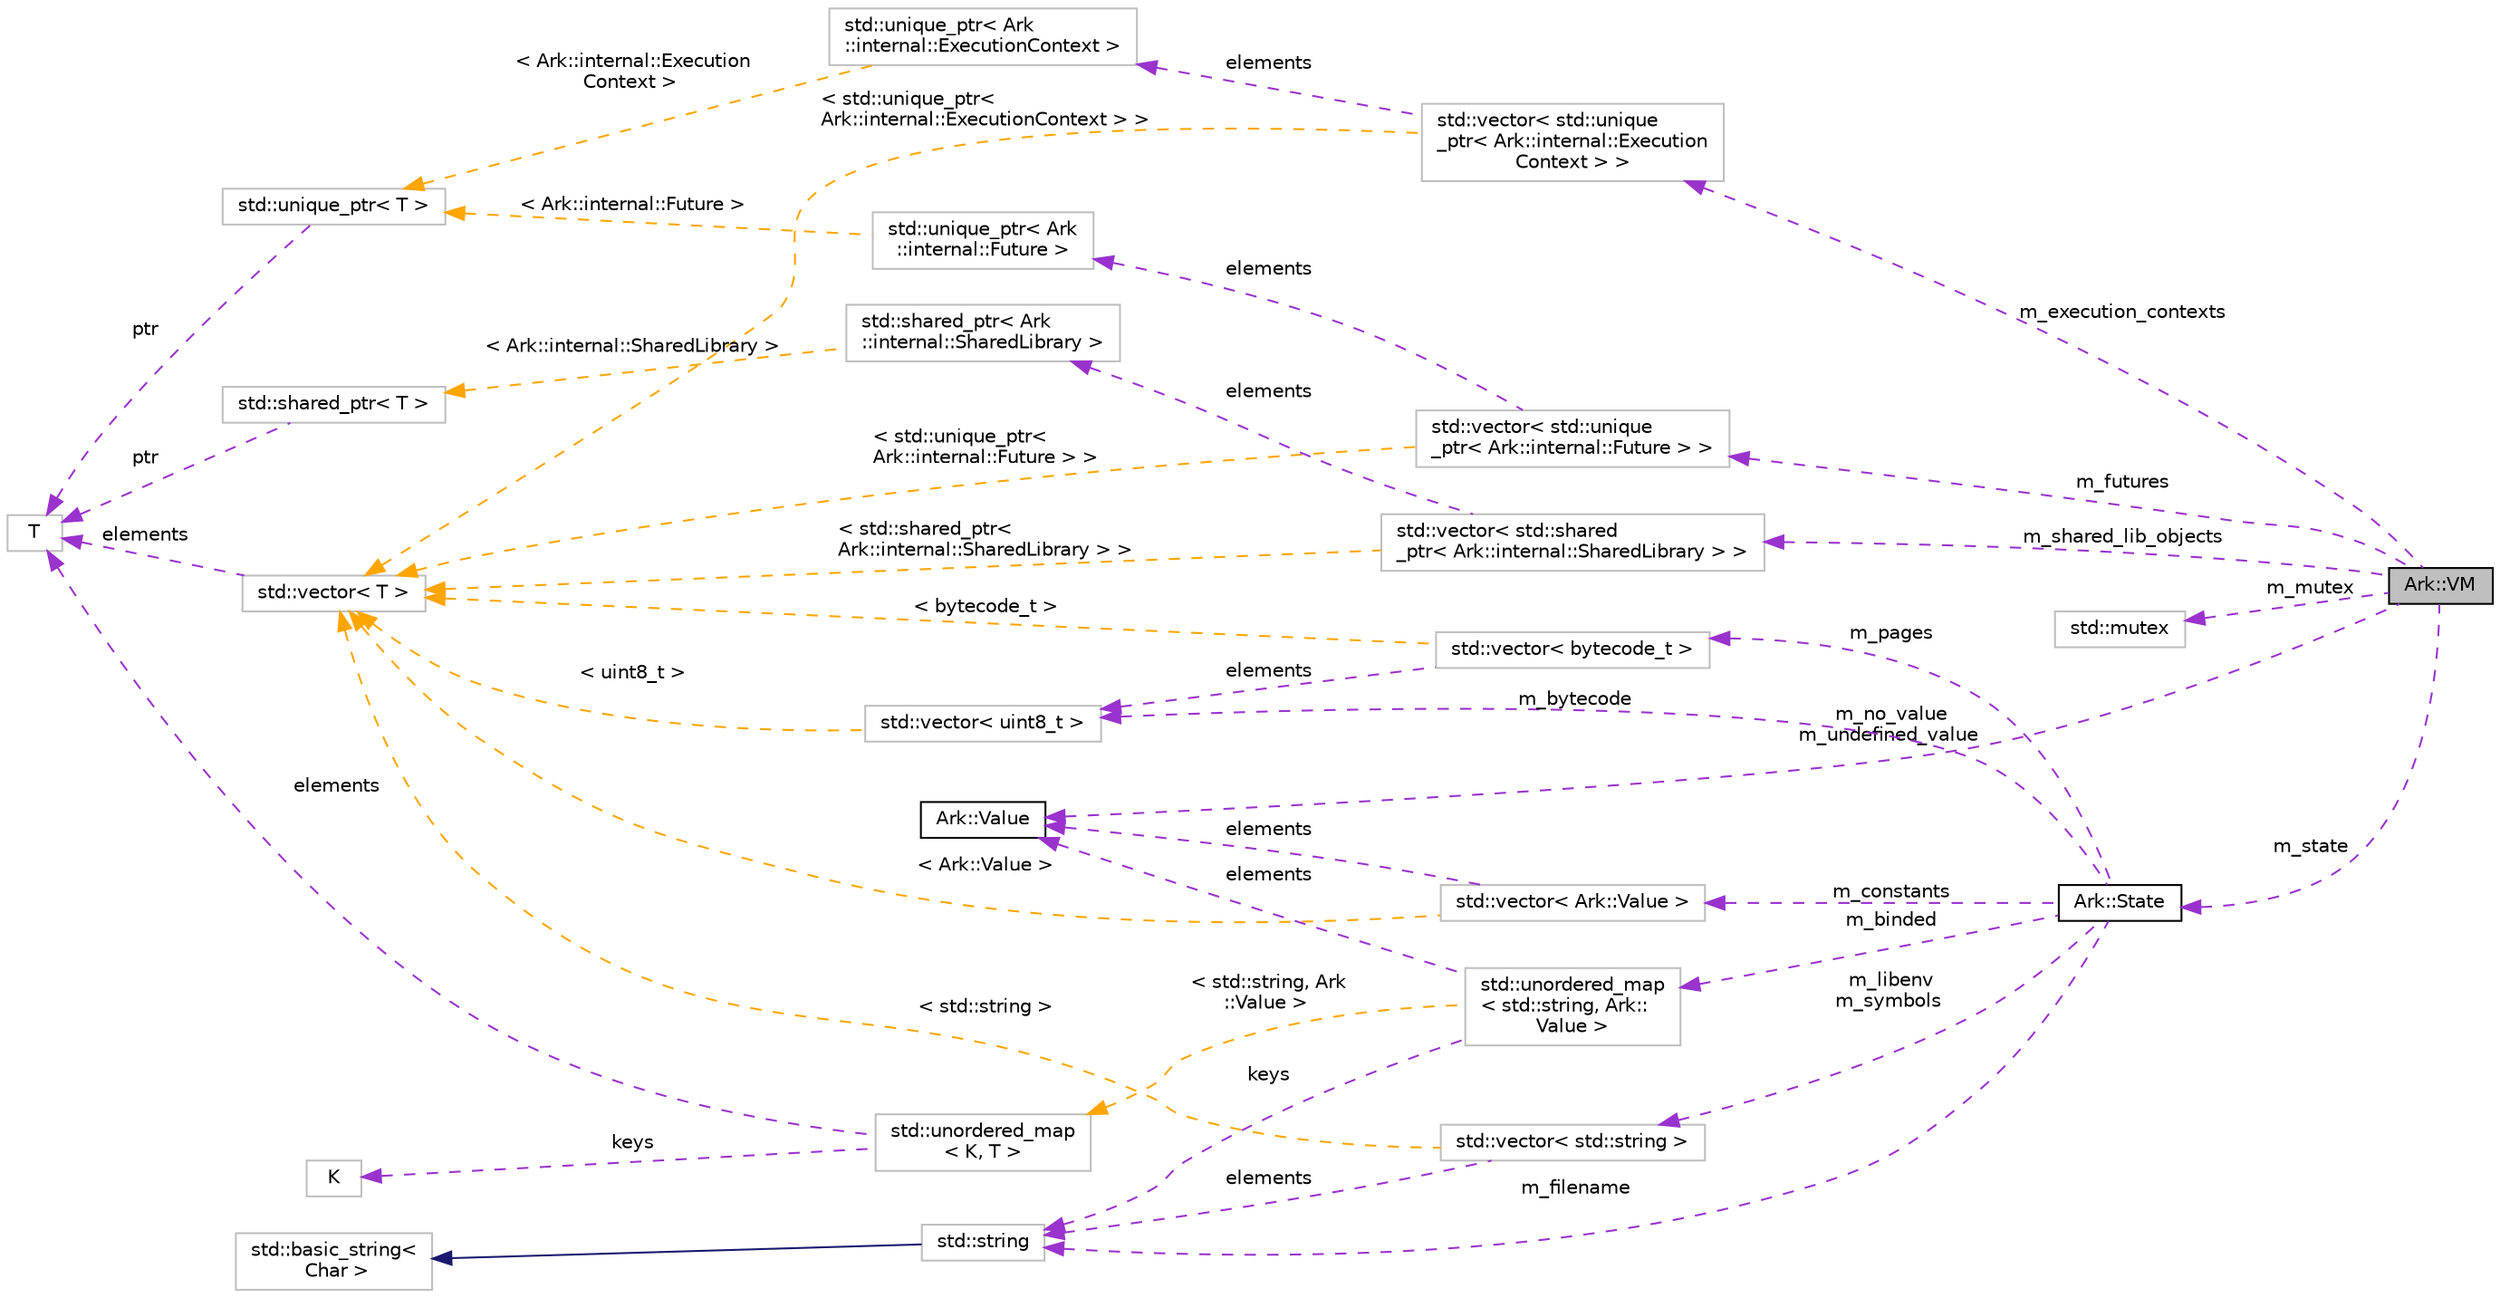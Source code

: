 digraph "Ark::VM"
{
 // INTERACTIVE_SVG=YES
 // LATEX_PDF_SIZE
  edge [fontname="Helvetica",fontsize="10",labelfontname="Helvetica",labelfontsize="10"];
  node [fontname="Helvetica",fontsize="10",shape=record];
  rankdir="LR";
  Node1 [label="Ark::VM",height=0.2,width=0.4,color="black", fillcolor="grey75", style="filled", fontcolor="black",tooltip="The ArkScript virtual machine, executing ArkScript bytecode."];
  Node2 -> Node1 [dir="back",color="darkorchid3",fontsize="10",style="dashed",label=" m_execution_contexts" ,fontname="Helvetica"];
  Node2 [label="std::vector\< std::unique\l_ptr\< Ark::internal::Execution\lContext \> \>",height=0.2,width=0.4,color="grey75", fillcolor="white", style="filled",tooltip=" "];
  Node3 -> Node2 [dir="back",color="darkorchid3",fontsize="10",style="dashed",label=" elements" ,fontname="Helvetica"];
  Node3 [label="std::unique_ptr\< Ark\l::internal::ExecutionContext \>",height=0.2,width=0.4,color="grey75", fillcolor="white", style="filled",tooltip=" "];
  Node4 -> Node3 [dir="back",color="orange",fontsize="10",style="dashed",label=" \< Ark::internal::Execution\lContext \>" ,fontname="Helvetica"];
  Node4 [label="std::unique_ptr\< T \>",height=0.2,width=0.4,color="grey75", fillcolor="white", style="filled",tooltip=" "];
  Node5 -> Node4 [dir="back",color="darkorchid3",fontsize="10",style="dashed",label=" ptr" ,fontname="Helvetica"];
  Node5 [label="T",height=0.2,width=0.4,color="grey75", fillcolor="white", style="filled",tooltip=" "];
  Node6 -> Node2 [dir="back",color="orange",fontsize="10",style="dashed",label=" \< std::unique_ptr\<\l Ark::internal::ExecutionContext \> \>" ,fontname="Helvetica"];
  Node6 [label="std::vector\< T \>",height=0.2,width=0.4,color="grey75", fillcolor="white", style="filled",tooltip=" "];
  Node5 -> Node6 [dir="back",color="darkorchid3",fontsize="10",style="dashed",label=" elements" ,fontname="Helvetica"];
  Node7 -> Node1 [dir="back",color="darkorchid3",fontsize="10",style="dashed",label=" m_no_value\nm_undefined_value" ,fontname="Helvetica"];
  Node7 [label="Ark::Value",height=0.2,width=0.4,color="black", fillcolor="white", style="filled",URL="$d3/d90/classArk_1_1Value.html",tooltip=" "];
  Node8 -> Node1 [dir="back",color="darkorchid3",fontsize="10",style="dashed",label=" m_futures" ,fontname="Helvetica"];
  Node8 [label="std::vector\< std::unique\l_ptr\< Ark::internal::Future \> \>",height=0.2,width=0.4,color="grey75", fillcolor="white", style="filled",tooltip=" "];
  Node9 -> Node8 [dir="back",color="darkorchid3",fontsize="10",style="dashed",label=" elements" ,fontname="Helvetica"];
  Node9 [label="std::unique_ptr\< Ark\l::internal::Future \>",height=0.2,width=0.4,color="grey75", fillcolor="white", style="filled",tooltip=" "];
  Node4 -> Node9 [dir="back",color="orange",fontsize="10",style="dashed",label=" \< Ark::internal::Future \>" ,fontname="Helvetica"];
  Node6 -> Node8 [dir="back",color="orange",fontsize="10",style="dashed",label=" \< std::unique_ptr\<\l Ark::internal::Future \> \>" ,fontname="Helvetica"];
  Node10 -> Node1 [dir="back",color="darkorchid3",fontsize="10",style="dashed",label=" m_mutex" ,fontname="Helvetica"];
  Node10 [label="std::mutex",height=0.2,width=0.4,color="grey75", fillcolor="white", style="filled",tooltip=" "];
  Node11 -> Node1 [dir="back",color="darkorchid3",fontsize="10",style="dashed",label=" m_state" ,fontname="Helvetica"];
  Node11 [label="Ark::State",height=0.2,width=0.4,color="black", fillcolor="white", style="filled",URL="$d1/d37/classArk_1_1State.html",tooltip="Ark state to handle the dirty job of loading and compiling ArkScript code."];
  Node12 -> Node11 [dir="back",color="darkorchid3",fontsize="10",style="dashed",label=" m_pages" ,fontname="Helvetica"];
  Node12 [label="std::vector\< bytecode_t \>",height=0.2,width=0.4,color="grey75", fillcolor="white", style="filled",tooltip=" "];
  Node13 -> Node12 [dir="back",color="darkorchid3",fontsize="10",style="dashed",label=" elements" ,fontname="Helvetica"];
  Node13 [label="std::vector\< uint8_t \>",height=0.2,width=0.4,color="grey75", fillcolor="white", style="filled",tooltip=" "];
  Node6 -> Node13 [dir="back",color="orange",fontsize="10",style="dashed",label=" \< uint8_t \>" ,fontname="Helvetica"];
  Node6 -> Node12 [dir="back",color="orange",fontsize="10",style="dashed",label=" \< bytecode_t \>" ,fontname="Helvetica"];
  Node14 -> Node11 [dir="back",color="darkorchid3",fontsize="10",style="dashed",label=" m_binded" ,fontname="Helvetica"];
  Node14 [label="std::unordered_map\l\< std::string, Ark::\lValue \>",height=0.2,width=0.4,color="grey75", fillcolor="white", style="filled",tooltip=" "];
  Node7 -> Node14 [dir="back",color="darkorchid3",fontsize="10",style="dashed",label=" elements" ,fontname="Helvetica"];
  Node15 -> Node14 [dir="back",color="darkorchid3",fontsize="10",style="dashed",label=" keys" ,fontname="Helvetica"];
  Node15 [label="std::string",height=0.2,width=0.4,color="grey75", fillcolor="white", style="filled",tooltip=" "];
  Node16 -> Node15 [dir="back",color="midnightblue",fontsize="10",style="solid",fontname="Helvetica"];
  Node16 [label="std::basic_string\<\l Char \>",height=0.2,width=0.4,color="grey75", fillcolor="white", style="filled",tooltip=" "];
  Node17 -> Node14 [dir="back",color="orange",fontsize="10",style="dashed",label=" \< std::string, Ark\l::Value \>" ,fontname="Helvetica"];
  Node17 [label="std::unordered_map\l\< K, T \>",height=0.2,width=0.4,color="grey75", fillcolor="white", style="filled",tooltip=" "];
  Node18 -> Node17 [dir="back",color="darkorchid3",fontsize="10",style="dashed",label=" keys" ,fontname="Helvetica"];
  Node18 [label="K",height=0.2,width=0.4,color="grey75", fillcolor="white", style="filled",tooltip=" "];
  Node5 -> Node17 [dir="back",color="darkorchid3",fontsize="10",style="dashed",label=" elements" ,fontname="Helvetica"];
  Node19 -> Node11 [dir="back",color="darkorchid3",fontsize="10",style="dashed",label=" m_constants" ,fontname="Helvetica"];
  Node19 [label="std::vector\< Ark::Value \>",height=0.2,width=0.4,color="grey75", fillcolor="white", style="filled",tooltip=" "];
  Node7 -> Node19 [dir="back",color="darkorchid3",fontsize="10",style="dashed",label=" elements" ,fontname="Helvetica"];
  Node6 -> Node19 [dir="back",color="orange",fontsize="10",style="dashed",label=" \< Ark::Value \>" ,fontname="Helvetica"];
  Node13 -> Node11 [dir="back",color="darkorchid3",fontsize="10",style="dashed",label=" m_bytecode" ,fontname="Helvetica"];
  Node15 -> Node11 [dir="back",color="darkorchid3",fontsize="10",style="dashed",label=" m_filename" ,fontname="Helvetica"];
  Node20 -> Node11 [dir="back",color="darkorchid3",fontsize="10",style="dashed",label=" m_libenv\nm_symbols" ,fontname="Helvetica"];
  Node20 [label="std::vector\< std::string \>",height=0.2,width=0.4,color="grey75", fillcolor="white", style="filled",tooltip=" "];
  Node15 -> Node20 [dir="back",color="darkorchid3",fontsize="10",style="dashed",label=" elements" ,fontname="Helvetica"];
  Node6 -> Node20 [dir="back",color="orange",fontsize="10",style="dashed",label=" \< std::string \>" ,fontname="Helvetica"];
  Node21 -> Node1 [dir="back",color="darkorchid3",fontsize="10",style="dashed",label=" m_shared_lib_objects" ,fontname="Helvetica"];
  Node21 [label="std::vector\< std::shared\l_ptr\< Ark::internal::SharedLibrary \> \>",height=0.2,width=0.4,color="grey75", fillcolor="white", style="filled",tooltip=" "];
  Node22 -> Node21 [dir="back",color="darkorchid3",fontsize="10",style="dashed",label=" elements" ,fontname="Helvetica"];
  Node22 [label="std::shared_ptr\< Ark\l::internal::SharedLibrary \>",height=0.2,width=0.4,color="grey75", fillcolor="white", style="filled",tooltip=" "];
  Node23 -> Node22 [dir="back",color="orange",fontsize="10",style="dashed",label=" \< Ark::internal::SharedLibrary \>" ,fontname="Helvetica"];
  Node23 [label="std::shared_ptr\< T \>",height=0.2,width=0.4,color="grey75", fillcolor="white", style="filled",tooltip=" "];
  Node5 -> Node23 [dir="back",color="darkorchid3",fontsize="10",style="dashed",label=" ptr" ,fontname="Helvetica"];
  Node6 -> Node21 [dir="back",color="orange",fontsize="10",style="dashed",label=" \< std::shared_ptr\<\l Ark::internal::SharedLibrary \> \>" ,fontname="Helvetica"];
}
